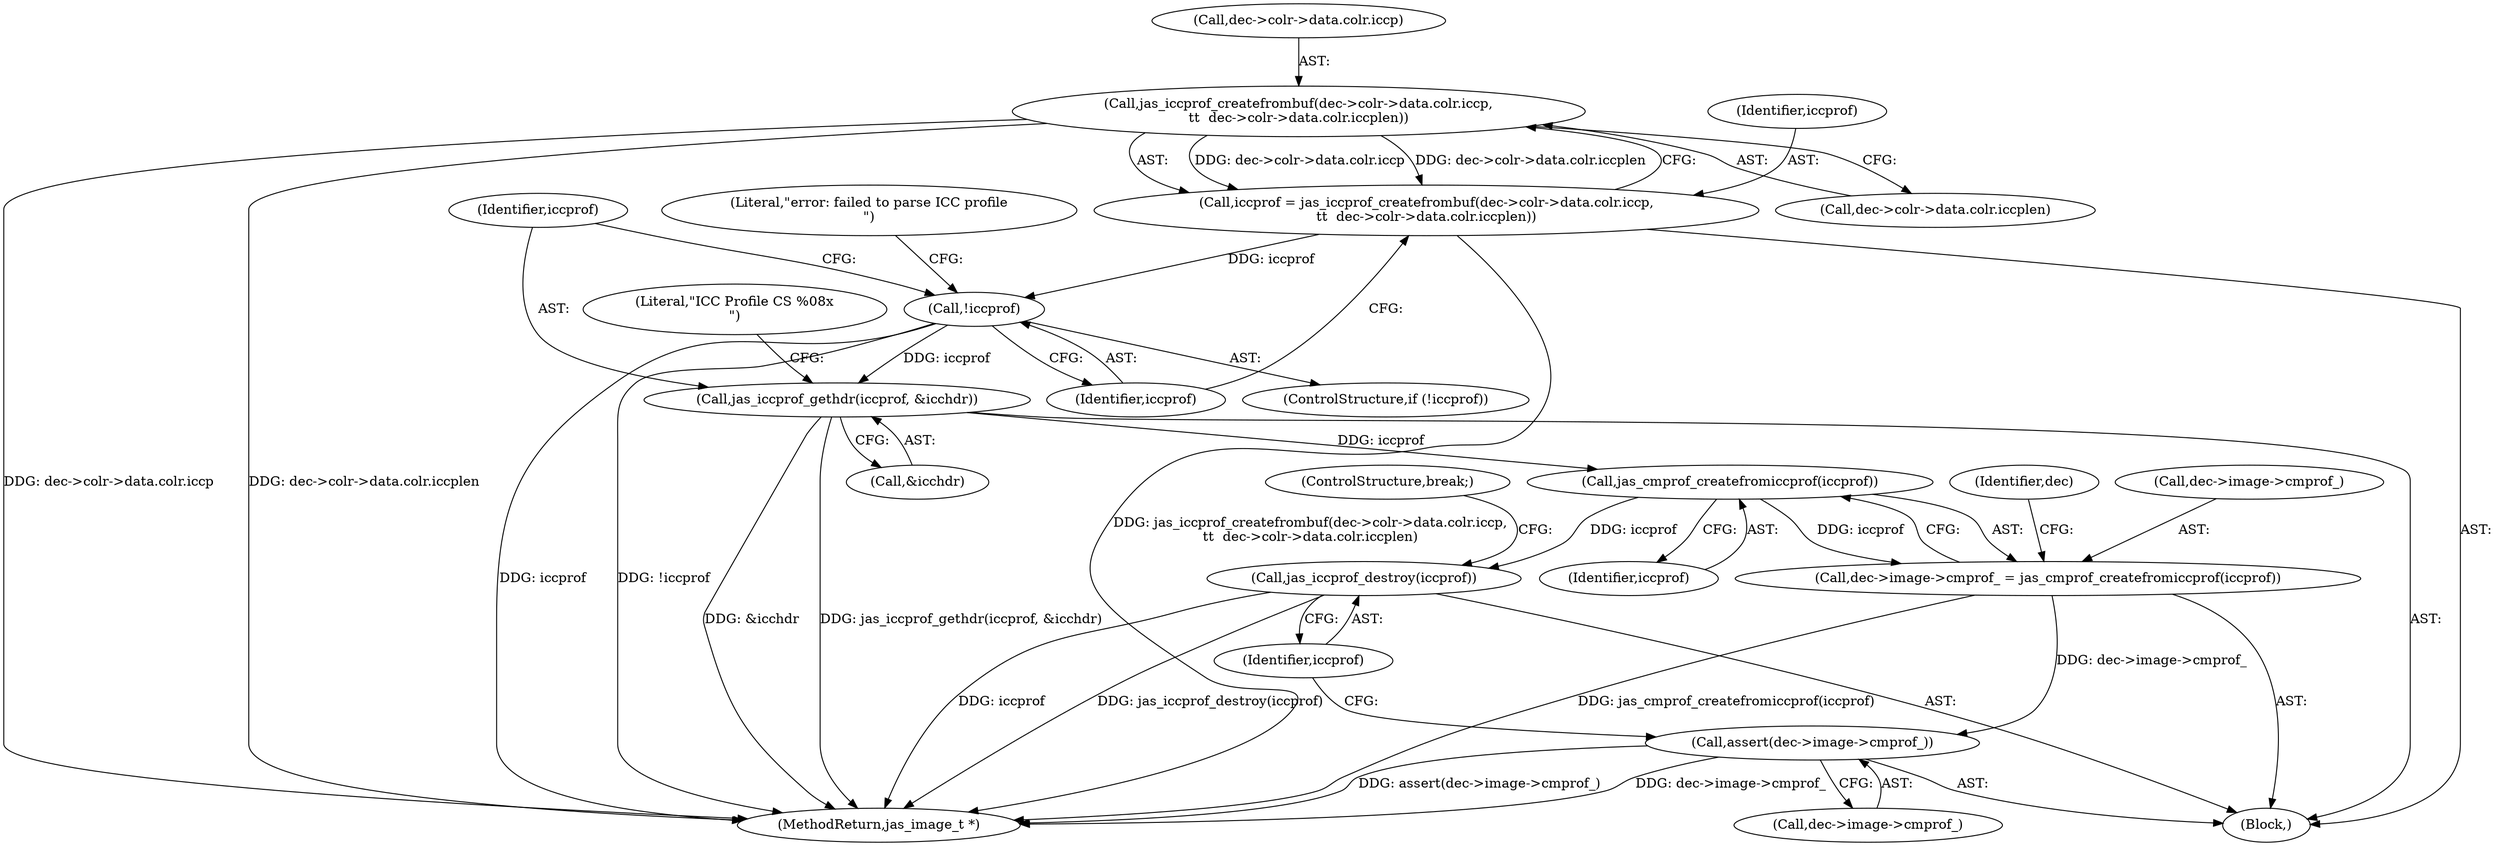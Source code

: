 digraph "0_jasper_d42b2388f7f8e0332c846675133acea151fc557a_33@API" {
"1000618" [label="(Call,jas_iccprof_createfrombuf(dec->colr->data.colr.iccp,\n\t\t  dec->colr->data.colr.iccplen))"];
"1000616" [label="(Call,iccprof = jas_iccprof_createfrombuf(dec->colr->data.colr.iccp,\n\t\t  dec->colr->data.colr.iccplen))"];
"1000638" [label="(Call,!iccprof)"];
"1000644" [label="(Call,jas_iccprof_gethdr(iccprof, &icchdr))"];
"1000667" [label="(Call,jas_cmprof_createfromiccprof(iccprof))"];
"1000661" [label="(Call,dec->image->cmprof_ = jas_cmprof_createfromiccprof(iccprof))"];
"1000669" [label="(Call,assert(dec->image->cmprof_))"];
"1000675" [label="(Call,jas_iccprof_destroy(iccprof))"];
"1000618" [label="(Call,jas_iccprof_createfrombuf(dec->colr->data.colr.iccp,\n\t\t  dec->colr->data.colr.iccplen))"];
"1000676" [label="(Identifier,iccprof)"];
"1000642" [label="(Literal,\"error: failed to parse ICC profile\n\")"];
"1001265" [label="(MethodReturn,jas_image_t *)"];
"1000677" [label="(ControlStructure,break;)"];
"1000638" [label="(Call,!iccprof)"];
"1000628" [label="(Call,dec->colr->data.colr.iccplen)"];
"1000639" [label="(Identifier,iccprof)"];
"1000617" [label="(Identifier,iccprof)"];
"1000637" [label="(ControlStructure,if (!iccprof))"];
"1000649" [label="(Literal,\"ICC Profile CS %08x\n\")"];
"1000672" [label="(Identifier,dec)"];
"1000616" [label="(Call,iccprof = jas_iccprof_createfrombuf(dec->colr->data.colr.iccp,\n\t\t  dec->colr->data.colr.iccplen))"];
"1000644" [label="(Call,jas_iccprof_gethdr(iccprof, &icchdr))"];
"1000667" [label="(Call,jas_cmprof_createfromiccprof(iccprof))"];
"1000670" [label="(Call,dec->image->cmprof_)"];
"1000599" [label="(Block,)"];
"1000646" [label="(Call,&icchdr)"];
"1000675" [label="(Call,jas_iccprof_destroy(iccprof))"];
"1000669" [label="(Call,assert(dec->image->cmprof_))"];
"1000619" [label="(Call,dec->colr->data.colr.iccp)"];
"1000668" [label="(Identifier,iccprof)"];
"1000661" [label="(Call,dec->image->cmprof_ = jas_cmprof_createfromiccprof(iccprof))"];
"1000645" [label="(Identifier,iccprof)"];
"1000662" [label="(Call,dec->image->cmprof_)"];
"1000618" -> "1000616"  [label="AST: "];
"1000618" -> "1000628"  [label="CFG: "];
"1000619" -> "1000618"  [label="AST: "];
"1000628" -> "1000618"  [label="AST: "];
"1000616" -> "1000618"  [label="CFG: "];
"1000618" -> "1001265"  [label="DDG: dec->colr->data.colr.iccplen"];
"1000618" -> "1001265"  [label="DDG: dec->colr->data.colr.iccp"];
"1000618" -> "1000616"  [label="DDG: dec->colr->data.colr.iccp"];
"1000618" -> "1000616"  [label="DDG: dec->colr->data.colr.iccplen"];
"1000616" -> "1000599"  [label="AST: "];
"1000617" -> "1000616"  [label="AST: "];
"1000639" -> "1000616"  [label="CFG: "];
"1000616" -> "1001265"  [label="DDG: jas_iccprof_createfrombuf(dec->colr->data.colr.iccp,\n\t\t  dec->colr->data.colr.iccplen)"];
"1000616" -> "1000638"  [label="DDG: iccprof"];
"1000638" -> "1000637"  [label="AST: "];
"1000638" -> "1000639"  [label="CFG: "];
"1000639" -> "1000638"  [label="AST: "];
"1000642" -> "1000638"  [label="CFG: "];
"1000645" -> "1000638"  [label="CFG: "];
"1000638" -> "1001265"  [label="DDG: !iccprof"];
"1000638" -> "1001265"  [label="DDG: iccprof"];
"1000638" -> "1000644"  [label="DDG: iccprof"];
"1000644" -> "1000599"  [label="AST: "];
"1000644" -> "1000646"  [label="CFG: "];
"1000645" -> "1000644"  [label="AST: "];
"1000646" -> "1000644"  [label="AST: "];
"1000649" -> "1000644"  [label="CFG: "];
"1000644" -> "1001265"  [label="DDG: &icchdr"];
"1000644" -> "1001265"  [label="DDG: jas_iccprof_gethdr(iccprof, &icchdr)"];
"1000644" -> "1000667"  [label="DDG: iccprof"];
"1000667" -> "1000661"  [label="AST: "];
"1000667" -> "1000668"  [label="CFG: "];
"1000668" -> "1000667"  [label="AST: "];
"1000661" -> "1000667"  [label="CFG: "];
"1000667" -> "1000661"  [label="DDG: iccprof"];
"1000667" -> "1000675"  [label="DDG: iccprof"];
"1000661" -> "1000599"  [label="AST: "];
"1000662" -> "1000661"  [label="AST: "];
"1000672" -> "1000661"  [label="CFG: "];
"1000661" -> "1001265"  [label="DDG: jas_cmprof_createfromiccprof(iccprof)"];
"1000661" -> "1000669"  [label="DDG: dec->image->cmprof_"];
"1000669" -> "1000599"  [label="AST: "];
"1000669" -> "1000670"  [label="CFG: "];
"1000670" -> "1000669"  [label="AST: "];
"1000676" -> "1000669"  [label="CFG: "];
"1000669" -> "1001265"  [label="DDG: dec->image->cmprof_"];
"1000669" -> "1001265"  [label="DDG: assert(dec->image->cmprof_)"];
"1000675" -> "1000599"  [label="AST: "];
"1000675" -> "1000676"  [label="CFG: "];
"1000676" -> "1000675"  [label="AST: "];
"1000677" -> "1000675"  [label="CFG: "];
"1000675" -> "1001265"  [label="DDG: iccprof"];
"1000675" -> "1001265"  [label="DDG: jas_iccprof_destroy(iccprof)"];
}
